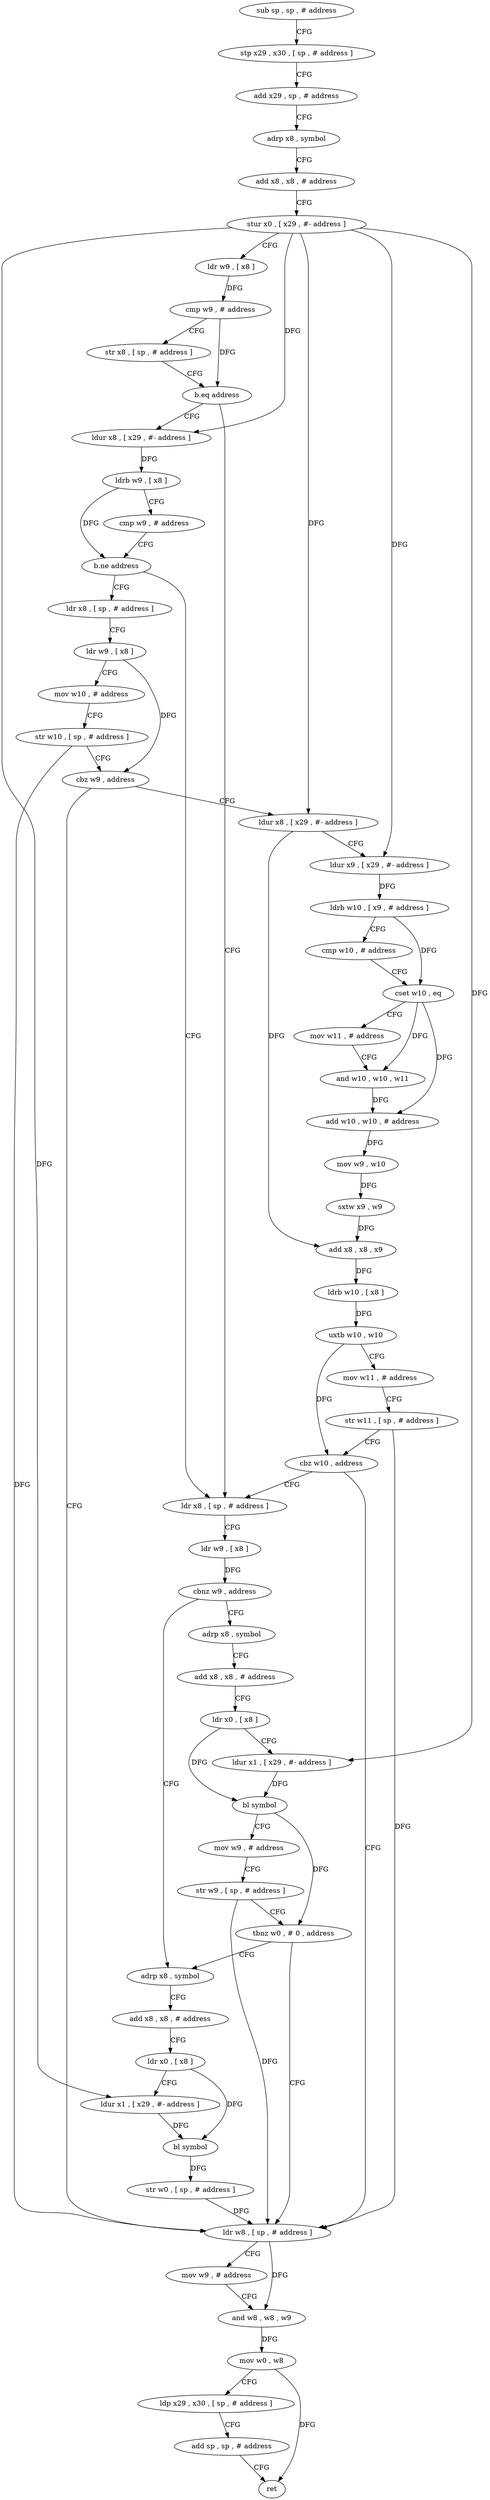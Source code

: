 digraph "func" {
"4231148" [label = "sub sp , sp , # address" ]
"4231152" [label = "stp x29 , x30 , [ sp , # address ]" ]
"4231156" [label = "add x29 , sp , # address" ]
"4231160" [label = "adrp x8 , symbol" ]
"4231164" [label = "add x8 , x8 , # address" ]
"4231168" [label = "stur x0 , [ x29 , #- address ]" ]
"4231172" [label = "ldr w9 , [ x8 ]" ]
"4231176" [label = "cmp w9 , # address" ]
"4231180" [label = "str x8 , [ sp , # address ]" ]
"4231184" [label = "b.eq address" ]
"4231288" [label = "ldr x8 , [ sp , # address ]" ]
"4231188" [label = "ldur x8 , [ x29 , #- address ]" ]
"4231292" [label = "ldr w9 , [ x8 ]" ]
"4231296" [label = "cbnz w9 , address" ]
"4231332" [label = "adrp x8 , symbol" ]
"4231300" [label = "adrp x8 , symbol" ]
"4231192" [label = "ldrb w9 , [ x8 ]" ]
"4231196" [label = "cmp w9 , # address" ]
"4231200" [label = "b.ne address" ]
"4231204" [label = "ldr x8 , [ sp , # address ]" ]
"4231336" [label = "add x8 , x8 , # address" ]
"4231340" [label = "ldr x0 , [ x8 ]" ]
"4231344" [label = "ldur x1 , [ x29 , #- address ]" ]
"4231348" [label = "bl symbol" ]
"4231352" [label = "str w0 , [ sp , # address ]" ]
"4231356" [label = "ldr w8 , [ sp , # address ]" ]
"4231304" [label = "add x8 , x8 , # address" ]
"4231308" [label = "ldr x0 , [ x8 ]" ]
"4231312" [label = "ldur x1 , [ x29 , #- address ]" ]
"4231316" [label = "bl symbol" ]
"4231320" [label = "mov w9 , # address" ]
"4231324" [label = "str w9 , [ sp , # address ]" ]
"4231328" [label = "tbnz w0 , # 0 , address" ]
"4231208" [label = "ldr w9 , [ x8 ]" ]
"4231212" [label = "mov w10 , # address" ]
"4231216" [label = "str w10 , [ sp , # address ]" ]
"4231220" [label = "cbz w9 , address" ]
"4231224" [label = "ldur x8 , [ x29 , #- address ]" ]
"4231360" [label = "mov w9 , # address" ]
"4231364" [label = "and w8 , w8 , w9" ]
"4231368" [label = "mov w0 , w8" ]
"4231372" [label = "ldp x29 , x30 , [ sp , # address ]" ]
"4231376" [label = "add sp , sp , # address" ]
"4231380" [label = "ret" ]
"4231228" [label = "ldur x9 , [ x29 , #- address ]" ]
"4231232" [label = "ldrb w10 , [ x9 , # address ]" ]
"4231236" [label = "cmp w10 , # address" ]
"4231240" [label = "cset w10 , eq" ]
"4231244" [label = "mov w11 , # address" ]
"4231248" [label = "and w10 , w10 , w11" ]
"4231252" [label = "add w10 , w10 , # address" ]
"4231256" [label = "mov w9 , w10" ]
"4231260" [label = "sxtw x9 , w9" ]
"4231264" [label = "add x8 , x8 , x9" ]
"4231268" [label = "ldrb w10 , [ x8 ]" ]
"4231272" [label = "uxtb w10 , w10" ]
"4231276" [label = "mov w11 , # address" ]
"4231280" [label = "str w11 , [ sp , # address ]" ]
"4231284" [label = "cbz w10 , address" ]
"4231148" -> "4231152" [ label = "CFG" ]
"4231152" -> "4231156" [ label = "CFG" ]
"4231156" -> "4231160" [ label = "CFG" ]
"4231160" -> "4231164" [ label = "CFG" ]
"4231164" -> "4231168" [ label = "CFG" ]
"4231168" -> "4231172" [ label = "CFG" ]
"4231168" -> "4231188" [ label = "DFG" ]
"4231168" -> "4231344" [ label = "DFG" ]
"4231168" -> "4231312" [ label = "DFG" ]
"4231168" -> "4231224" [ label = "DFG" ]
"4231168" -> "4231228" [ label = "DFG" ]
"4231172" -> "4231176" [ label = "DFG" ]
"4231176" -> "4231180" [ label = "CFG" ]
"4231176" -> "4231184" [ label = "DFG" ]
"4231180" -> "4231184" [ label = "CFG" ]
"4231184" -> "4231288" [ label = "CFG" ]
"4231184" -> "4231188" [ label = "CFG" ]
"4231288" -> "4231292" [ label = "CFG" ]
"4231188" -> "4231192" [ label = "DFG" ]
"4231292" -> "4231296" [ label = "DFG" ]
"4231296" -> "4231332" [ label = "CFG" ]
"4231296" -> "4231300" [ label = "CFG" ]
"4231332" -> "4231336" [ label = "CFG" ]
"4231300" -> "4231304" [ label = "CFG" ]
"4231192" -> "4231196" [ label = "CFG" ]
"4231192" -> "4231200" [ label = "DFG" ]
"4231196" -> "4231200" [ label = "CFG" ]
"4231200" -> "4231288" [ label = "CFG" ]
"4231200" -> "4231204" [ label = "CFG" ]
"4231204" -> "4231208" [ label = "CFG" ]
"4231336" -> "4231340" [ label = "CFG" ]
"4231340" -> "4231344" [ label = "CFG" ]
"4231340" -> "4231348" [ label = "DFG" ]
"4231344" -> "4231348" [ label = "DFG" ]
"4231348" -> "4231352" [ label = "DFG" ]
"4231352" -> "4231356" [ label = "DFG" ]
"4231356" -> "4231360" [ label = "CFG" ]
"4231356" -> "4231364" [ label = "DFG" ]
"4231304" -> "4231308" [ label = "CFG" ]
"4231308" -> "4231312" [ label = "CFG" ]
"4231308" -> "4231316" [ label = "DFG" ]
"4231312" -> "4231316" [ label = "DFG" ]
"4231316" -> "4231320" [ label = "CFG" ]
"4231316" -> "4231328" [ label = "DFG" ]
"4231320" -> "4231324" [ label = "CFG" ]
"4231324" -> "4231328" [ label = "CFG" ]
"4231324" -> "4231356" [ label = "DFG" ]
"4231328" -> "4231356" [ label = "CFG" ]
"4231328" -> "4231332" [ label = "CFG" ]
"4231208" -> "4231212" [ label = "CFG" ]
"4231208" -> "4231220" [ label = "DFG" ]
"4231212" -> "4231216" [ label = "CFG" ]
"4231216" -> "4231220" [ label = "CFG" ]
"4231216" -> "4231356" [ label = "DFG" ]
"4231220" -> "4231356" [ label = "CFG" ]
"4231220" -> "4231224" [ label = "CFG" ]
"4231224" -> "4231228" [ label = "CFG" ]
"4231224" -> "4231264" [ label = "DFG" ]
"4231360" -> "4231364" [ label = "CFG" ]
"4231364" -> "4231368" [ label = "DFG" ]
"4231368" -> "4231372" [ label = "CFG" ]
"4231368" -> "4231380" [ label = "DFG" ]
"4231372" -> "4231376" [ label = "CFG" ]
"4231376" -> "4231380" [ label = "CFG" ]
"4231228" -> "4231232" [ label = "DFG" ]
"4231232" -> "4231236" [ label = "CFG" ]
"4231232" -> "4231240" [ label = "DFG" ]
"4231236" -> "4231240" [ label = "CFG" ]
"4231240" -> "4231244" [ label = "CFG" ]
"4231240" -> "4231248" [ label = "DFG" ]
"4231240" -> "4231252" [ label = "DFG" ]
"4231244" -> "4231248" [ label = "CFG" ]
"4231248" -> "4231252" [ label = "DFG" ]
"4231252" -> "4231256" [ label = "DFG" ]
"4231256" -> "4231260" [ label = "DFG" ]
"4231260" -> "4231264" [ label = "DFG" ]
"4231264" -> "4231268" [ label = "DFG" ]
"4231268" -> "4231272" [ label = "DFG" ]
"4231272" -> "4231276" [ label = "CFG" ]
"4231272" -> "4231284" [ label = "DFG" ]
"4231276" -> "4231280" [ label = "CFG" ]
"4231280" -> "4231284" [ label = "CFG" ]
"4231280" -> "4231356" [ label = "DFG" ]
"4231284" -> "4231356" [ label = "CFG" ]
"4231284" -> "4231288" [ label = "CFG" ]
}
